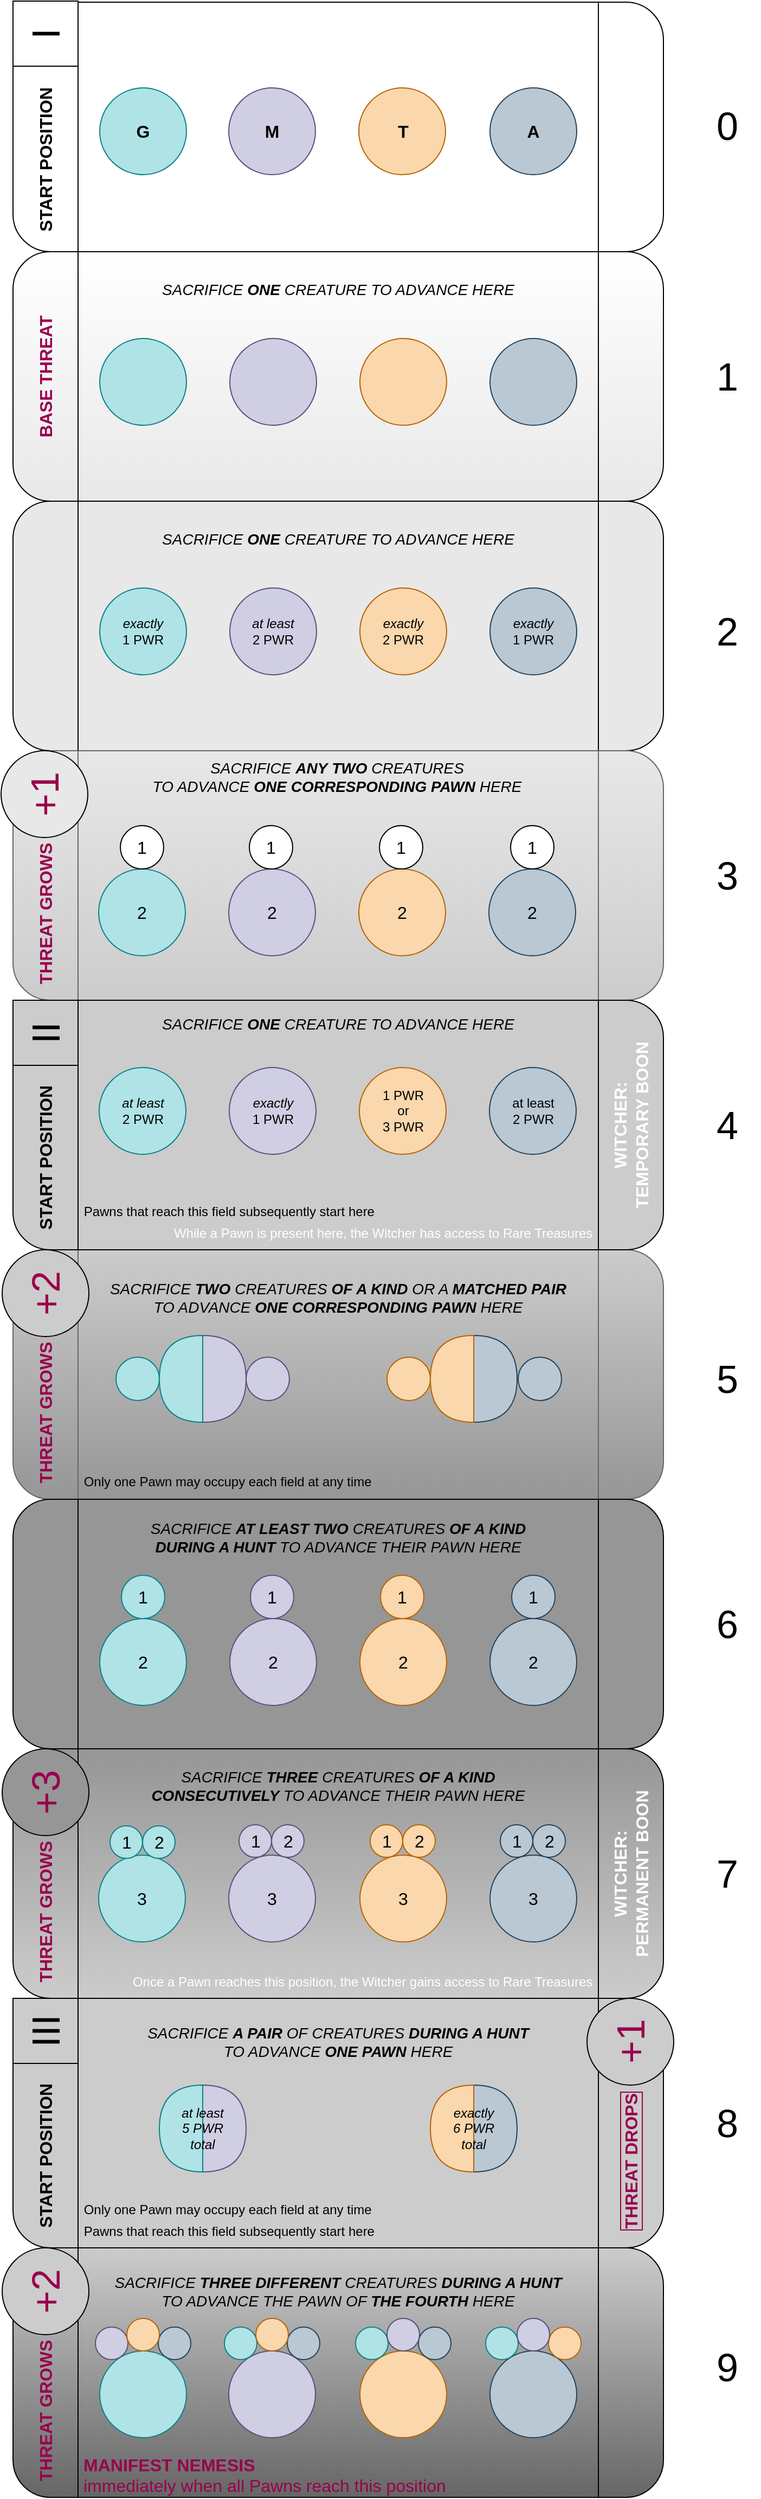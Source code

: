 <mxfile version="15.6.2" type="github">
  <diagram id="prtHgNgQTEPvFCAcTncT" name="Page-1">
    <mxGraphModel dx="813" dy="419" grid="1" gridSize="10" guides="1" tooltips="1" connect="1" arrows="1" fold="1" page="1" pageScale="1" pageWidth="827" pageHeight="1169" math="0" shadow="0">
      <root>
        <mxCell id="0" />
        <mxCell id="1" parent="0" />
        <mxCell id="g3FacJts447bwH2BUUsu-43" value="" style="shape=process;whiteSpace=wrap;html=1;backgroundOutline=1;rounded=1;" parent="1" vertex="1">
          <mxGeometry x="90" y="20" width="600" height="230" as="geometry" />
        </mxCell>
        <mxCell id="g3FacJts447bwH2BUUsu-44" value="" style="ellipse;whiteSpace=wrap;html=1;aspect=fixed;fillColor=#b0e3e6;strokeColor=#0e8088;rounded=1;" parent="1" vertex="1">
          <mxGeometry x="170" y="99" width="80" height="80" as="geometry" />
        </mxCell>
        <mxCell id="g3FacJts447bwH2BUUsu-45" value="" style="ellipse;whiteSpace=wrap;html=1;aspect=fixed;fillColor=#d0cee2;strokeColor=#56517e;rounded=1;" parent="1" vertex="1">
          <mxGeometry x="289" y="99" width="80" height="80" as="geometry" />
        </mxCell>
        <mxCell id="g3FacJts447bwH2BUUsu-46" value="" style="ellipse;whiteSpace=wrap;html=1;aspect=fixed;fillColor=#bac8d3;strokeColor=#23445d;rounded=1;" parent="1" vertex="1">
          <mxGeometry x="530" y="99" width="80" height="80" as="geometry" />
        </mxCell>
        <mxCell id="g3FacJts447bwH2BUUsu-47" value="" style="ellipse;whiteSpace=wrap;html=1;aspect=fixed;fillColor=#fad7ac;strokeColor=#b46504;rounded=1;" parent="1" vertex="1">
          <mxGeometry x="409" y="99" width="80" height="80" as="geometry" />
        </mxCell>
        <mxCell id="g3FacJts447bwH2BUUsu-50" value="&lt;b style=&quot;font-size: 16px&quot;&gt;G&lt;/b&gt;" style="text;html=1;strokeColor=none;fillColor=none;align=center;verticalAlign=middle;whiteSpace=wrap;rounded=1;fontSize=16;" parent="1" vertex="1">
          <mxGeometry x="180" y="124" width="60" height="30" as="geometry" />
        </mxCell>
        <mxCell id="g3FacJts447bwH2BUUsu-51" value="&lt;b style=&quot;font-size: 16px&quot;&gt;M&lt;/b&gt;" style="text;html=1;strokeColor=none;fillColor=none;align=center;verticalAlign=middle;whiteSpace=wrap;rounded=1;fontSize=16;" parent="1" vertex="1">
          <mxGeometry x="299" y="124" width="60" height="30" as="geometry" />
        </mxCell>
        <mxCell id="g3FacJts447bwH2BUUsu-52" value="T" style="text;html=1;strokeColor=none;fillColor=none;align=center;verticalAlign=middle;whiteSpace=wrap;fontStyle=1;rounded=1;fontSize=16;" parent="1" vertex="1">
          <mxGeometry x="420" y="124" width="60" height="30" as="geometry" />
        </mxCell>
        <mxCell id="g3FacJts447bwH2BUUsu-53" value="&lt;b style=&quot;font-size: 16px&quot;&gt;A&lt;/b&gt;" style="text;html=1;strokeColor=none;fillColor=none;align=center;verticalAlign=middle;whiteSpace=wrap;rounded=1;fontSize=16;" parent="1" vertex="1">
          <mxGeometry x="540" y="124" width="60" height="30" as="geometry" />
        </mxCell>
        <mxCell id="g3FacJts447bwH2BUUsu-56" value="" style="shape=process;whiteSpace=wrap;html=1;backgroundOutline=1;rounded=1;gradientColor=#E8E8E8;" parent="1" vertex="1">
          <mxGeometry x="90" y="250" width="600" height="230" as="geometry" />
        </mxCell>
        <mxCell id="g3FacJts447bwH2BUUsu-57" value="" style="ellipse;whiteSpace=wrap;html=1;aspect=fixed;fillColor=#b0e3e6;strokeColor=#0e8088;rounded=1;" parent="1" vertex="1">
          <mxGeometry x="170" y="330" width="80" height="80" as="geometry" />
        </mxCell>
        <mxCell id="g3FacJts447bwH2BUUsu-58" value="" style="ellipse;whiteSpace=wrap;html=1;aspect=fixed;fillColor=#d0cee2;strokeColor=#56517e;rounded=1;" parent="1" vertex="1">
          <mxGeometry x="290" y="330" width="80" height="80" as="geometry" />
        </mxCell>
        <mxCell id="g3FacJts447bwH2BUUsu-59" value="" style="ellipse;whiteSpace=wrap;html=1;aspect=fixed;fillColor=#bac8d3;strokeColor=#23445d;rounded=1;" parent="1" vertex="1">
          <mxGeometry x="530" y="330" width="80" height="80" as="geometry" />
        </mxCell>
        <mxCell id="g3FacJts447bwH2BUUsu-60" value="" style="ellipse;whiteSpace=wrap;html=1;aspect=fixed;fillColor=#fad7ac;strokeColor=#b46504;rounded=1;" parent="1" vertex="1">
          <mxGeometry x="410" y="330" width="80" height="80" as="geometry" />
        </mxCell>
        <mxCell id="g3FacJts447bwH2BUUsu-67" value="" style="shape=process;whiteSpace=wrap;html=1;backgroundOutline=1;rounded=1;fillColor=#E8E8E8;" parent="1" vertex="1">
          <mxGeometry x="90" y="480" width="600" height="230" as="geometry" />
        </mxCell>
        <mxCell id="g3FacJts447bwH2BUUsu-68" value="" style="ellipse;whiteSpace=wrap;html=1;aspect=fixed;fillColor=#b0e3e6;strokeColor=#0e8088;rounded=1;" parent="1" vertex="1">
          <mxGeometry x="170" y="560" width="80" height="80" as="geometry" />
        </mxCell>
        <mxCell id="g3FacJts447bwH2BUUsu-69" value="" style="ellipse;whiteSpace=wrap;html=1;aspect=fixed;fillColor=#d0cee2;strokeColor=#56517e;rounded=1;" parent="1" vertex="1">
          <mxGeometry x="290" y="560" width="80" height="80" as="geometry" />
        </mxCell>
        <mxCell id="g3FacJts447bwH2BUUsu-70" value="" style="ellipse;whiteSpace=wrap;html=1;aspect=fixed;fillColor=#bac8d3;strokeColor=#23445d;rounded=1;" parent="1" vertex="1">
          <mxGeometry x="530" y="560" width="80" height="80" as="geometry" />
        </mxCell>
        <mxCell id="g3FacJts447bwH2BUUsu-71" value="" style="ellipse;whiteSpace=wrap;html=1;aspect=fixed;fillColor=#fad7ac;strokeColor=#b46504;rounded=1;" parent="1" vertex="1">
          <mxGeometry x="410" y="560" width="80" height="80" as="geometry" />
        </mxCell>
        <mxCell id="g3FacJts447bwH2BUUsu-77" value="" style="shape=process;whiteSpace=wrap;html=1;backgroundOutline=1;fillColor=#e8e8e8;strokeColor=#666666;rounded=1;gradientColor=#CCCCCC;" parent="1" vertex="1">
          <mxGeometry x="90" y="710" width="600" height="230" as="geometry" />
        </mxCell>
        <mxCell id="g3FacJts447bwH2BUUsu-83" value="&lt;i style=&quot;font-size: 14px&quot;&gt;SACRIFICE &lt;b&gt;ANY&amp;nbsp;TWO &lt;/b&gt;CREATURES&lt;b&gt;&lt;br&gt;&lt;/b&gt;TO ADVANCE&amp;nbsp;&lt;b&gt;ONE CORRESPONDING PAWN&amp;nbsp;&lt;/b&gt;HERE&lt;/i&gt;" style="text;html=1;strokeColor=none;fillColor=none;align=center;verticalAlign=middle;whiteSpace=wrap;rounded=1;" parent="1" vertex="1">
          <mxGeometry x="149" y="719" width="480" height="30" as="geometry" />
        </mxCell>
        <mxCell id="g3FacJts447bwH2BUUsu-85" value="&lt;i&gt;exactly&lt;/i&gt;&lt;br&gt;1 PWR" style="text;html=1;strokeColor=none;fillColor=none;align=center;verticalAlign=middle;whiteSpace=wrap;rounded=1;" parent="1" vertex="1">
          <mxGeometry x="180" y="585" width="60" height="30" as="geometry" />
        </mxCell>
        <mxCell id="g3FacJts447bwH2BUUsu-86" value="&lt;i&gt;at least&lt;/i&gt;&lt;br&gt;2 PWR" style="text;html=1;strokeColor=none;fillColor=none;align=center;verticalAlign=middle;whiteSpace=wrap;rounded=1;" parent="1" vertex="1">
          <mxGeometry x="300" y="585" width="60" height="30" as="geometry" />
        </mxCell>
        <mxCell id="g3FacJts447bwH2BUUsu-87" value="&lt;i&gt;exactly&lt;/i&gt;&lt;br&gt;2 PWR" style="text;html=1;strokeColor=none;fillColor=none;align=center;verticalAlign=middle;whiteSpace=wrap;rounded=1;" parent="1" vertex="1">
          <mxGeometry x="420" y="585" width="60" height="30" as="geometry" />
        </mxCell>
        <mxCell id="g3FacJts447bwH2BUUsu-90" value="&lt;font style=&quot;font-size: 16px&quot; color=&quot;#99004d&quot;&gt;BASE THREAT&lt;/font&gt;" style="text;html=1;strokeColor=none;fillColor=none;align=center;verticalAlign=middle;whiteSpace=wrap;horizontal=0;fontStyle=1;rounded=1;" parent="1" vertex="1">
          <mxGeometry x="90" y="250" width="60" height="230" as="geometry" />
        </mxCell>
        <mxCell id="g3FacJts447bwH2BUUsu-97" value="" style="shape=process;whiteSpace=wrap;html=1;backgroundOutline=1;rounded=1;fillColor=#CCCCCC;strokeColor=#666666;gradientColor=#969696;" parent="1" vertex="1">
          <mxGeometry x="90" y="1170" width="600" height="230" as="geometry" />
        </mxCell>
        <mxCell id="g3FacJts447bwH2BUUsu-98" value="&lt;font style=&quot;font-size: 16px&quot;&gt;2&lt;/font&gt;" style="ellipse;whiteSpace=wrap;html=1;aspect=fixed;fillColor=#b0e3e6;strokeColor=#0e8088;rounded=1;" parent="1" vertex="1">
          <mxGeometry x="169" y="819" width="80" height="80" as="geometry" />
        </mxCell>
        <mxCell id="g3FacJts447bwH2BUUsu-99" value="&lt;font style=&quot;font-size: 16px&quot;&gt;2&lt;/font&gt;" style="ellipse;whiteSpace=wrap;html=1;aspect=fixed;fillColor=#d0cee2;strokeColor=#56517e;rounded=1;" parent="1" vertex="1">
          <mxGeometry x="289" y="819" width="80" height="80" as="geometry" />
        </mxCell>
        <mxCell id="g3FacJts447bwH2BUUsu-100" value="&lt;font style=&quot;font-size: 16px&quot;&gt;2&lt;/font&gt;" style="ellipse;whiteSpace=wrap;html=1;aspect=fixed;fillColor=#bac8d3;strokeColor=#23445d;rounded=1;" parent="1" vertex="1">
          <mxGeometry x="529" y="819" width="80" height="80" as="geometry" />
        </mxCell>
        <mxCell id="g3FacJts447bwH2BUUsu-101" value="&lt;font style=&quot;font-size: 16px&quot;&gt;2&lt;/font&gt;" style="ellipse;whiteSpace=wrap;html=1;aspect=fixed;fillColor=#fad7ac;strokeColor=#b46504;rounded=1;" parent="1" vertex="1">
          <mxGeometry x="409" y="819" width="80" height="80" as="geometry" />
        </mxCell>
        <mxCell id="g3FacJts447bwH2BUUsu-108" value="" style="shape=process;whiteSpace=wrap;html=1;backgroundOutline=1;rounded=1;fillColor=#CCCCCC;" parent="1" vertex="1">
          <mxGeometry x="90" y="940" width="600" height="230" as="geometry" />
        </mxCell>
        <mxCell id="g3FacJts447bwH2BUUsu-109" value="" style="ellipse;whiteSpace=wrap;html=1;aspect=fixed;fillColor=#b0e3e6;strokeColor=#0e8088;rounded=1;" parent="1" vertex="1">
          <mxGeometry x="169.5" y="1002" width="80" height="80" as="geometry" />
        </mxCell>
        <mxCell id="g3FacJts447bwH2BUUsu-110" value="" style="ellipse;whiteSpace=wrap;html=1;aspect=fixed;fillColor=#d0cee2;strokeColor=#56517e;rounded=1;" parent="1" vertex="1">
          <mxGeometry x="289.5" y="1002" width="80" height="80" as="geometry" />
        </mxCell>
        <mxCell id="g3FacJts447bwH2BUUsu-111" value="" style="ellipse;whiteSpace=wrap;html=1;aspect=fixed;fillColor=#bac8d3;strokeColor=#23445d;rounded=1;" parent="1" vertex="1">
          <mxGeometry x="529.5" y="1002" width="80" height="80" as="geometry" />
        </mxCell>
        <mxCell id="g3FacJts447bwH2BUUsu-112" value="1 PWR&lt;br&gt;or&lt;br&gt;3 PWR" style="ellipse;whiteSpace=wrap;html=1;aspect=fixed;fillColor=#fad7ac;strokeColor=#b46504;rounded=1;" parent="1" vertex="1">
          <mxGeometry x="409.5" y="1002" width="80" height="80" as="geometry" />
        </mxCell>
        <mxCell id="g3FacJts447bwH2BUUsu-116" value="at least&lt;br&gt;2 PWR" style="text;html=1;strokeColor=none;fillColor=none;align=center;verticalAlign=middle;whiteSpace=wrap;rounded=1;" parent="1" vertex="1">
          <mxGeometry x="539.5" y="1027" width="60" height="30" as="geometry" />
        </mxCell>
        <mxCell id="g3FacJts447bwH2BUUsu-119" value="&lt;i style=&quot;font-size: 14px&quot;&gt;SACRIFICE &lt;b&gt;ONE&lt;/b&gt; CREATURE TO ADVANCE HERE&lt;/i&gt;" style="text;html=1;strokeColor=none;fillColor=none;align=center;verticalAlign=middle;whiteSpace=wrap;rounded=1;" parent="1" vertex="1">
          <mxGeometry x="150" y="270" width="480" height="30" as="geometry" />
        </mxCell>
        <mxCell id="g3FacJts447bwH2BUUsu-121" value="" style="shape=or;whiteSpace=wrap;html=1;align=center;fillColor=#d0cee2;strokeColor=#56517e;rounded=1;" parent="1" vertex="1">
          <mxGeometry x="265" y="1249" width="40" height="80" as="geometry" />
        </mxCell>
        <mxCell id="g3FacJts447bwH2BUUsu-122" value="" style="shape=or;whiteSpace=wrap;html=1;align=center;rotation=-180;fillColor=#b0e3e6;strokeColor=#0e8088;rounded=1;" parent="1" vertex="1">
          <mxGeometry x="225" y="1249" width="40" height="80" as="geometry" />
        </mxCell>
        <mxCell id="g3FacJts447bwH2BUUsu-123" value="" style="shape=or;whiteSpace=wrap;html=1;align=center;fillColor=#bac8d3;strokeColor=#23445d;rounded=1;" parent="1" vertex="1">
          <mxGeometry x="515" y="1249" width="40" height="80" as="geometry" />
        </mxCell>
        <mxCell id="g3FacJts447bwH2BUUsu-124" value="" style="shape=or;whiteSpace=wrap;html=1;align=center;rotation=-180;fillColor=#fad7ac;strokeColor=#b46504;rounded=1;" parent="1" vertex="1">
          <mxGeometry x="475" y="1249" width="40" height="80" as="geometry" />
        </mxCell>
        <mxCell id="xXZptcnk_brkqJqVmBfV-1" value="1" style="ellipse;whiteSpace=wrap;html=1;aspect=fixed;fontSize=16;" parent="1" vertex="1">
          <mxGeometry x="189" y="779" width="40" height="40" as="geometry" />
        </mxCell>
        <mxCell id="xXZptcnk_brkqJqVmBfV-11" value="1" style="ellipse;whiteSpace=wrap;html=1;aspect=fixed;fontSize=16;" parent="1" vertex="1">
          <mxGeometry x="308" y="779" width="40" height="40" as="geometry" />
        </mxCell>
        <mxCell id="xXZptcnk_brkqJqVmBfV-13" value="1" style="ellipse;whiteSpace=wrap;html=1;aspect=fixed;fontSize=16;" parent="1" vertex="1">
          <mxGeometry x="428" y="779" width="40" height="40" as="geometry" />
        </mxCell>
        <mxCell id="xXZptcnk_brkqJqVmBfV-15" value="1" style="ellipse;whiteSpace=wrap;html=1;aspect=fixed;fontSize=16;" parent="1" vertex="1">
          <mxGeometry x="549" y="779" width="40" height="40" as="geometry" />
        </mxCell>
        <mxCell id="xXZptcnk_brkqJqVmBfV-31" value="&lt;i&gt;exactly&lt;/i&gt;&lt;br&gt;1 PWR" style="text;html=1;strokeColor=none;fillColor=none;align=center;verticalAlign=middle;whiteSpace=wrap;rounded=1;" parent="1" vertex="1">
          <mxGeometry x="540" y="585" width="60" height="30" as="geometry" />
        </mxCell>
        <mxCell id="xXZptcnk_brkqJqVmBfV-32" value="&amp;nbsp;Pawns that reach this field subsequently start here" style="text;html=1;strokeColor=none;fillColor=none;align=left;verticalAlign=middle;whiteSpace=wrap;rounded=0;fontSize=12;" parent="1" vertex="1">
          <mxGeometry x="150" y="1120" width="480" height="30" as="geometry" />
        </mxCell>
        <mxCell id="xXZptcnk_brkqJqVmBfV-33" value="&lt;i style=&quot;font-size: 14px&quot;&gt;SACRIFICE &lt;b&gt;TWO &lt;/b&gt;CREATURES &lt;b&gt;OF A KIND&lt;/b&gt; OR A &lt;b&gt;MATCHED&amp;nbsp;PAIR&lt;br&gt;&lt;/b&gt;TO ADVANCE&amp;nbsp;&lt;b&gt;ONE CORRESPONDING PAWN&lt;/b&gt; HERE&lt;br&gt;&lt;/i&gt;" style="text;html=1;strokeColor=none;fillColor=none;align=center;verticalAlign=middle;whiteSpace=wrap;rounded=1;" parent="1" vertex="1">
          <mxGeometry x="150" y="1189" width="480" height="50" as="geometry" />
        </mxCell>
        <mxCell id="xXZptcnk_brkqJqVmBfV-34" value="&lt;i&gt;at least&lt;/i&gt;&lt;br&gt;2 PWR" style="text;html=1;strokeColor=none;fillColor=none;align=center;verticalAlign=middle;whiteSpace=wrap;rounded=1;" parent="1" vertex="1">
          <mxGeometry x="179.5" y="1027" width="60" height="30" as="geometry" />
        </mxCell>
        <mxCell id="xXZptcnk_brkqJqVmBfV-35" value="&lt;i style=&quot;font-size: 14px&quot;&gt;SACRIFICE &lt;b&gt;ONE&lt;/b&gt; CREATURE TO ADVANCE HERE&lt;/i&gt;" style="text;html=1;strokeColor=none;fillColor=none;align=center;verticalAlign=middle;whiteSpace=wrap;rounded=1;" parent="1" vertex="1">
          <mxGeometry x="149.5" y="947" width="480" height="30" as="geometry" />
        </mxCell>
        <mxCell id="xXZptcnk_brkqJqVmBfV-36" value="&lt;i&gt;exactly&lt;/i&gt;&lt;br&gt;1 PWR" style="text;html=1;strokeColor=none;fillColor=none;align=center;verticalAlign=middle;whiteSpace=wrap;rounded=1;" parent="1" vertex="1">
          <mxGeometry x="299.5" y="1027" width="60" height="30" as="geometry" />
        </mxCell>
        <mxCell id="xXZptcnk_brkqJqVmBfV-40" value="&lt;font style=&quot;font-size: 16px&quot;&gt;WITCHER:&lt;br&gt;TEMPORARY BOON&lt;/font&gt;" style="text;html=1;strokeColor=none;fillColor=none;align=center;verticalAlign=middle;whiteSpace=wrap;horizontal=0;fontStyle=1;rounded=0;fontColor=#FFFFFF;" parent="1" vertex="1">
          <mxGeometry x="630" y="940" width="60" height="230" as="geometry" />
        </mxCell>
        <mxCell id="xXZptcnk_brkqJqVmBfV-41" value="While a Pawn is present here, the Witcher has access to Rare Treasures&amp;nbsp;" style="text;html=1;strokeColor=none;fillColor=none;align=right;verticalAlign=middle;whiteSpace=wrap;rounded=0;fontSize=12;fontColor=#FFFFFF;" parent="1" vertex="1">
          <mxGeometry x="150" y="1140" width="480" height="30" as="geometry" />
        </mxCell>
        <mxCell id="xXZptcnk_brkqJqVmBfV-42" value="&lt;span style=&quot;font-size: 36px&quot;&gt;0&lt;/span&gt;" style="text;html=1;strokeColor=none;fillColor=none;align=center;verticalAlign=middle;whiteSpace=wrap;rounded=0;fontSize=12;" parent="1" vertex="1">
          <mxGeometry x="719" y="119" width="60" height="30" as="geometry" />
        </mxCell>
        <mxCell id="xXZptcnk_brkqJqVmBfV-43" value="&lt;span style=&quot;font-size: 36px&quot;&gt;1&lt;/span&gt;" style="text;html=1;strokeColor=none;fillColor=none;align=center;verticalAlign=middle;whiteSpace=wrap;rounded=0;fontSize=12;" parent="1" vertex="1">
          <mxGeometry x="719" y="350" width="60" height="30" as="geometry" />
        </mxCell>
        <mxCell id="xXZptcnk_brkqJqVmBfV-44" value="&lt;span style=&quot;font-size: 36px&quot;&gt;2&lt;/span&gt;" style="text;html=1;strokeColor=none;fillColor=none;align=center;verticalAlign=middle;whiteSpace=wrap;rounded=0;fontSize=12;" parent="1" vertex="1">
          <mxGeometry x="719" y="585" width="60" height="30" as="geometry" />
        </mxCell>
        <mxCell id="xXZptcnk_brkqJqVmBfV-45" value="&lt;span style=&quot;font-size: 36px&quot;&gt;3&lt;/span&gt;" style="text;html=1;strokeColor=none;fillColor=none;align=center;verticalAlign=middle;whiteSpace=wrap;rounded=0;fontSize=12;" parent="1" vertex="1">
          <mxGeometry x="719" y="810" width="60" height="30" as="geometry" />
        </mxCell>
        <mxCell id="xXZptcnk_brkqJqVmBfV-46" value="&lt;span style=&quot;font-size: 36px&quot;&gt;4&lt;/span&gt;" style="text;html=1;strokeColor=none;fillColor=none;align=center;verticalAlign=middle;whiteSpace=wrap;rounded=0;fontSize=12;" parent="1" vertex="1">
          <mxGeometry x="719" y="1040" width="60" height="30" as="geometry" />
        </mxCell>
        <mxCell id="xXZptcnk_brkqJqVmBfV-47" value="&lt;span style=&quot;font-size: 36px&quot;&gt;5&lt;/span&gt;" style="text;html=1;strokeColor=none;fillColor=none;align=center;verticalAlign=middle;whiteSpace=wrap;rounded=0;fontSize=12;" parent="1" vertex="1">
          <mxGeometry x="719" y="1274" width="60" height="30" as="geometry" />
        </mxCell>
        <mxCell id="xXZptcnk_brkqJqVmBfV-49" value="" style="shape=process;whiteSpace=wrap;html=1;backgroundOutline=1;rounded=1;fillColor=#969696;" parent="1" vertex="1">
          <mxGeometry x="90" y="1400" width="600" height="230" as="geometry" />
        </mxCell>
        <mxCell id="xXZptcnk_brkqJqVmBfV-56" value="&lt;i style=&quot;font-size: 14px&quot;&gt;SACRIFICE &lt;b&gt;AT LEAST TWO&lt;/b&gt; CREATURES &lt;b&gt;OF A KIND&lt;/b&gt;&lt;br&gt;&lt;b&gt;DURING A HUNT&lt;/b&gt; TO ADVANCE THEIR PAWN HERE&lt;/i&gt;" style="text;html=1;strokeColor=none;fillColor=none;align=center;verticalAlign=middle;whiteSpace=wrap;rounded=1;" parent="1" vertex="1">
          <mxGeometry x="150" y="1420" width="480" height="30" as="geometry" />
        </mxCell>
        <mxCell id="xXZptcnk_brkqJqVmBfV-60" value="&lt;span style=&quot;font-size: 36px&quot;&gt;6&lt;/span&gt;" style="text;html=1;strokeColor=none;fillColor=none;align=center;verticalAlign=middle;whiteSpace=wrap;rounded=0;fontSize=12;" parent="1" vertex="1">
          <mxGeometry x="719" y="1500" width="60" height="30" as="geometry" />
        </mxCell>
        <mxCell id="xXZptcnk_brkqJqVmBfV-62" value="&amp;nbsp;Only one Pawn may occupy each field at any time" style="text;html=1;strokeColor=none;fillColor=none;align=left;verticalAlign=middle;whiteSpace=wrap;rounded=0;fontSize=12;" parent="1" vertex="1">
          <mxGeometry x="150" y="1369" width="480" height="30" as="geometry" />
        </mxCell>
        <mxCell id="xXZptcnk_brkqJqVmBfV-75" value="" style="shape=process;whiteSpace=wrap;html=1;backgroundOutline=1;rounded=1;fillColor=#969696;gradientColor=#cccccc;" parent="1" vertex="1">
          <mxGeometry x="90" y="1630" width="600" height="230" as="geometry" />
        </mxCell>
        <mxCell id="xXZptcnk_brkqJqVmBfV-84" value="&lt;font style=&quot;font-size: 16px&quot;&gt;WITCHER:&lt;br&gt;PERMANENT BOON&lt;/font&gt;" style="text;html=1;strokeColor=none;fillColor=none;align=center;verticalAlign=middle;whiteSpace=wrap;horizontal=0;fontStyle=1;rounded=0;fontColor=#FFFFFF;" parent="1" vertex="1">
          <mxGeometry x="630" y="1630" width="60" height="230" as="geometry" />
        </mxCell>
        <mxCell id="xXZptcnk_brkqJqVmBfV-85" value="Once a Pawn reaches this position, the Witcher gains access to Rare Treasures&amp;nbsp;" style="text;html=1;strokeColor=none;fillColor=none;align=right;verticalAlign=middle;whiteSpace=wrap;rounded=0;fontSize=12;fontColor=#FFFFFF;" parent="1" vertex="1">
          <mxGeometry x="150" y="1830" width="480" height="30" as="geometry" />
        </mxCell>
        <mxCell id="xXZptcnk_brkqJqVmBfV-86" value="&lt;span style=&quot;font-size: 36px&quot;&gt;7&lt;/span&gt;" style="text;html=1;strokeColor=none;fillColor=none;align=center;verticalAlign=middle;whiteSpace=wrap;rounded=0;fontSize=12;" parent="1" vertex="1">
          <mxGeometry x="719" y="1730" width="60" height="30" as="geometry" />
        </mxCell>
        <mxCell id="xXZptcnk_brkqJqVmBfV-88" value="" style="shape=process;whiteSpace=wrap;html=1;backgroundOutline=1;rounded=1;fillColor=#cccccc;" parent="1" vertex="1">
          <mxGeometry x="90" y="1860" width="600" height="230" as="geometry" />
        </mxCell>
        <mxCell id="xXZptcnk_brkqJqVmBfV-95" value="&lt;span style=&quot;font-size: 14px&quot;&gt;&lt;i&gt;SACRIFICE &lt;b&gt;A PAIR&lt;/b&gt;&amp;nbsp;OF&amp;nbsp;CREATURES &lt;b&gt;DURING A HUNT&lt;/b&gt;&lt;br&gt;TO ADVANCE &lt;b&gt;ONE PAWN&lt;/b&gt; HERE&lt;/i&gt;&lt;/span&gt;" style="text;html=1;strokeColor=none;fillColor=none;align=center;verticalAlign=middle;whiteSpace=wrap;rounded=1;" parent="1" vertex="1">
          <mxGeometry x="150" y="1885" width="480" height="30" as="geometry" />
        </mxCell>
        <mxCell id="xXZptcnk_brkqJqVmBfV-99" value="&lt;span style=&quot;font-size: 36px&quot;&gt;8&lt;/span&gt;" style="text;html=1;strokeColor=none;fillColor=none;align=center;verticalAlign=middle;whiteSpace=wrap;rounded=0;fontSize=12;" parent="1" vertex="1">
          <mxGeometry x="719" y="1960" width="60" height="30" as="geometry" />
        </mxCell>
        <mxCell id="xXZptcnk_brkqJqVmBfV-101" value="" style="shape=process;whiteSpace=wrap;html=1;backgroundOutline=1;rounded=1;fillColor=#cccccc;gradientColor=#666666;" parent="1" vertex="1">
          <mxGeometry x="90" y="2090" width="600" height="230" as="geometry" />
        </mxCell>
        <mxCell id="xXZptcnk_brkqJqVmBfV-102" value="" style="ellipse;whiteSpace=wrap;html=1;aspect=fixed;fillColor=#b0e3e6;strokeColor=#0e8088;rounded=1;" parent="1" vertex="1">
          <mxGeometry x="170" y="2185" width="80" height="80" as="geometry" />
        </mxCell>
        <mxCell id="xXZptcnk_brkqJqVmBfV-113" value="&lt;span style=&quot;font-size: 36px&quot;&gt;9&lt;/span&gt;" style="text;html=1;strokeColor=none;fillColor=none;align=center;verticalAlign=middle;whiteSpace=wrap;rounded=0;fontSize=12;" parent="1" vertex="1">
          <mxGeometry x="719" y="2185" width="60" height="30" as="geometry" />
        </mxCell>
        <mxCell id="xXZptcnk_brkqJqVmBfV-118" value="&lt;font color=&quot;#99004d&quot;&gt;+3&lt;/font&gt;" style="ellipse;whiteSpace=wrap;html=1;aspect=fixed;labelBackgroundColor=none;labelBorderColor=none;fontSize=36;fontColor=#E6E6E6;fillColor=#969696;gradientColor=none;verticalAlign=middle;horizontal=0;" parent="1" vertex="1">
          <mxGeometry x="80" y="1630" width="80" height="80" as="geometry" />
        </mxCell>
        <mxCell id="xXZptcnk_brkqJqVmBfV-120" value="&lt;font color=&quot;#99004d&quot;&gt;+2&lt;/font&gt;" style="ellipse;whiteSpace=wrap;html=1;aspect=fixed;labelBackgroundColor=none;labelBorderColor=none;fontSize=36;fontColor=#E6E6E6;fillColor=#cccccc;gradientColor=none;verticalAlign=middle;horizontal=0;" parent="1" vertex="1">
          <mxGeometry x="80" y="1170" width="80" height="80" as="geometry" />
        </mxCell>
        <mxCell id="xXZptcnk_brkqJqVmBfV-121" value="&lt;font style=&quot;font-size: 16px&quot;&gt;THREAT GROWS&lt;br&gt;&lt;/font&gt;" style="text;html=1;strokeColor=none;fillColor=none;align=center;verticalAlign=middle;whiteSpace=wrap;horizontal=0;fontStyle=1;rounded=0;fontColor=#99004D;" parent="1" vertex="1">
          <mxGeometry x="90" y="780" width="60" height="160" as="geometry" />
        </mxCell>
        <mxCell id="xXZptcnk_brkqJqVmBfV-122" value="&lt;font color=&quot;#99004d&quot;&gt;+1&lt;/font&gt;" style="ellipse;whiteSpace=wrap;html=1;aspect=fixed;labelBackgroundColor=none;labelBorderColor=none;fontSize=36;fontColor=#000000;fillColor=#e8e8e8;gradientColor=none;verticalAlign=middle;horizontal=0;" parent="1" vertex="1">
          <mxGeometry x="79" y="710" width="80" height="80" as="geometry" />
        </mxCell>
        <mxCell id="xXZptcnk_brkqJqVmBfV-126" value="&lt;font style=&quot;font-size: 16px&quot;&gt;THREAT DROPS&lt;br&gt;&lt;/font&gt;" style="text;html=1;strokeColor=none;fillColor=none;align=center;verticalAlign=middle;whiteSpace=wrap;horizontal=0;fontStyle=1;rounded=0;fontColor=#99004D;labelBorderColor=#99004D;" parent="1" vertex="1">
          <mxGeometry x="630" y="1930" width="60" height="160" as="geometry" />
        </mxCell>
        <mxCell id="xXZptcnk_brkqJqVmBfV-127" value="&lt;font color=&quot;#99004d&quot;&gt;+1&lt;/font&gt;" style="ellipse;whiteSpace=wrap;html=1;aspect=fixed;labelBackgroundColor=none;labelBorderColor=none;fontSize=36;fontColor=#E6E6E6;fillColor=#CCCCCC;gradientColor=none;verticalAlign=middle;horizontal=0;" parent="1" vertex="1">
          <mxGeometry x="619.5" y="1860" width="80" height="80" as="geometry" />
        </mxCell>
        <mxCell id="xXZptcnk_brkqJqVmBfV-129" value="&lt;font color=&quot;#99004d&quot;&gt;+2&lt;/font&gt;" style="ellipse;whiteSpace=wrap;html=1;aspect=fixed;labelBackgroundColor=none;labelBorderColor=none;fontSize=36;fontColor=#E6E6E6;fillColor=#cccccc;gradientColor=none;verticalAlign=middle;horizontal=0;" parent="1" vertex="1">
          <mxGeometry x="80" y="2090" width="80" height="80" as="geometry" />
        </mxCell>
        <mxCell id="xXZptcnk_brkqJqVmBfV-130" value="&lt;font&gt;II&lt;/font&gt;" style="whiteSpace=wrap;html=1;aspect=fixed;labelBackgroundColor=none;labelBorderColor=none;fontSize=36;fontColor=#000000;fillColor=#cccccc;gradientColor=none;verticalAlign=middle;horizontal=0;" parent="1" vertex="1">
          <mxGeometry x="90" y="940" width="60" height="60" as="geometry" />
        </mxCell>
        <mxCell id="xXZptcnk_brkqJqVmBfV-131" value="&lt;span style=&quot;font-size: 16px&quot;&gt;START POSITION&lt;/span&gt;" style="text;html=1;strokeColor=none;fillColor=none;align=center;verticalAlign=middle;whiteSpace=wrap;horizontal=0;fontStyle=1;rounded=0;fontColor=#000000;labelBackgroundColor=none;labelBorderColor=none;" parent="1" vertex="1">
          <mxGeometry x="90" y="80" width="60" height="170" as="geometry" />
        </mxCell>
        <mxCell id="xXZptcnk_brkqJqVmBfV-132" value="&lt;font&gt;I&lt;/font&gt;" style="whiteSpace=wrap;html=1;aspect=fixed;labelBackgroundColor=none;labelBorderColor=none;fontSize=36;fontColor=#000000;fillColor=#FFFFFF;gradientColor=none;verticalAlign=middle;horizontal=0;" parent="1" vertex="1">
          <mxGeometry x="90" y="19" width="60" height="60" as="geometry" />
        </mxCell>
        <mxCell id="xXZptcnk_brkqJqVmBfV-136" value="&lt;font&gt;III&lt;/font&gt;" style="whiteSpace=wrap;html=1;aspect=fixed;labelBackgroundColor=none;labelBorderColor=none;fontSize=36;fontColor=#000000;fillColor=#CCCCCC;gradientColor=none;verticalAlign=middle;horizontal=0;rounded=0;" parent="1" vertex="1">
          <mxGeometry x="90" y="1860" width="60" height="60" as="geometry" />
        </mxCell>
        <mxCell id="xXZptcnk_brkqJqVmBfV-139" value="&lt;h1 style=&quot;font-size: 16px&quot;&gt;&lt;span&gt;MANIFEST NEMESIS&lt;br&gt;&lt;div style=&quot;&quot;&gt;&lt;span style=&quot;font-weight: normal&quot;&gt;immediately when all Pawns reach this position&lt;/span&gt;&lt;/div&gt;&lt;/span&gt;&lt;/h1&gt;" style="text;html=1;strokeColor=none;fillColor=none;spacing=5;spacingTop=-20;whiteSpace=wrap;overflow=hidden;rounded=0;labelBackgroundColor=none;labelBorderColor=none;fontSize=36;fontColor=#99004D;verticalAlign=top;align=left;" parent="1" vertex="1">
          <mxGeometry x="149.5" y="2280" width="480" height="40" as="geometry" />
        </mxCell>
        <mxCell id="xXZptcnk_brkqJqVmBfV-141" value="&lt;i style=&quot;font-size: 14px&quot;&gt;SACRIFICE &lt;b&gt;THREE DIFFERENT&amp;nbsp;&lt;/b&gt;CREATURES &lt;b&gt;DURING A HUNT&lt;br&gt;&lt;/b&gt;TO ADVANCE THE PAWN OF &lt;b&gt;THE FOURTH&lt;/b&gt; HERE&lt;/i&gt;" style="text;html=1;strokeColor=none;fillColor=none;align=center;verticalAlign=middle;whiteSpace=wrap;rounded=1;" parent="1" vertex="1">
          <mxGeometry x="150" y="2115" width="480" height="30" as="geometry" />
        </mxCell>
        <mxCell id="xXZptcnk_brkqJqVmBfV-143" value="" style="ellipse;whiteSpace=wrap;html=1;aspect=fixed;labelBackgroundColor=none;labelBorderColor=none;fontSize=16;fillColor=#bac8d3;align=center;verticalAlign=middle;strokeColor=#23445d;" parent="1" vertex="1">
          <mxGeometry x="224" y="2163" width="30" height="30" as="geometry" />
        </mxCell>
        <mxCell id="xXZptcnk_brkqJqVmBfV-146" value="" style="ellipse;whiteSpace=wrap;html=1;aspect=fixed;labelBackgroundColor=none;labelBorderColor=none;fontSize=16;fillColor=#d0cee2;align=center;verticalAlign=middle;strokeColor=#56517e;" parent="1" vertex="1">
          <mxGeometry x="166" y="2163" width="30" height="30" as="geometry" />
        </mxCell>
        <mxCell id="xXZptcnk_brkqJqVmBfV-147" value="" style="ellipse;whiteSpace=wrap;html=1;aspect=fixed;labelBackgroundColor=none;labelBorderColor=none;fontSize=16;fillColor=#fad7ac;align=center;verticalAlign=middle;strokeColor=#b46504;" parent="1" vertex="1">
          <mxGeometry x="195" y="2155" width="30" height="30" as="geometry" />
        </mxCell>
        <mxCell id="xXZptcnk_brkqJqVmBfV-152" value="" style="ellipse;whiteSpace=wrap;html=1;aspect=fixed;fillColor=#d0cee2;strokeColor=#56517e;rounded=1;" parent="1" vertex="1">
          <mxGeometry x="289" y="2185" width="80" height="80" as="geometry" />
        </mxCell>
        <mxCell id="xXZptcnk_brkqJqVmBfV-153" value="" style="ellipse;whiteSpace=wrap;html=1;aspect=fixed;labelBackgroundColor=none;labelBorderColor=none;fontSize=16;fillColor=#bac8d3;align=center;verticalAlign=middle;strokeColor=#23445d;" parent="1" vertex="1">
          <mxGeometry x="343" y="2163" width="30" height="30" as="geometry" />
        </mxCell>
        <mxCell id="xXZptcnk_brkqJqVmBfV-154" value="" style="ellipse;whiteSpace=wrap;html=1;aspect=fixed;labelBackgroundColor=none;labelBorderColor=none;fontSize=16;fillColor=#b0e3e6;align=center;verticalAlign=middle;strokeColor=#0e8088;" parent="1" vertex="1">
          <mxGeometry x="285" y="2163" width="30" height="30" as="geometry" />
        </mxCell>
        <mxCell id="xXZptcnk_brkqJqVmBfV-155" value="" style="ellipse;whiteSpace=wrap;html=1;aspect=fixed;labelBackgroundColor=none;labelBorderColor=none;fontSize=16;fillColor=#fad7ac;align=center;verticalAlign=middle;strokeColor=#b46504;" parent="1" vertex="1">
          <mxGeometry x="314" y="2155" width="30" height="30" as="geometry" />
        </mxCell>
        <mxCell id="xXZptcnk_brkqJqVmBfV-156" value="" style="ellipse;whiteSpace=wrap;html=1;aspect=fixed;fillColor=#fad7ac;strokeColor=#b46504;rounded=1;" parent="1" vertex="1">
          <mxGeometry x="410" y="2185" width="80" height="80" as="geometry" />
        </mxCell>
        <mxCell id="xXZptcnk_brkqJqVmBfV-157" value="" style="ellipse;whiteSpace=wrap;html=1;aspect=fixed;labelBackgroundColor=none;labelBorderColor=none;fontSize=16;fillColor=#bac8d3;align=center;verticalAlign=middle;strokeColor=#23445d;" parent="1" vertex="1">
          <mxGeometry x="464" y="2163" width="30" height="30" as="geometry" />
        </mxCell>
        <mxCell id="xXZptcnk_brkqJqVmBfV-158" value="" style="ellipse;whiteSpace=wrap;html=1;aspect=fixed;labelBackgroundColor=none;labelBorderColor=none;fontSize=16;fillColor=#b0e3e6;align=center;verticalAlign=middle;strokeColor=#0e8088;" parent="1" vertex="1">
          <mxGeometry x="406" y="2163" width="30" height="30" as="geometry" />
        </mxCell>
        <mxCell id="xXZptcnk_brkqJqVmBfV-159" value="" style="ellipse;whiteSpace=wrap;html=1;aspect=fixed;labelBackgroundColor=none;labelBorderColor=none;fontSize=16;fillColor=#d0cee2;align=center;verticalAlign=middle;strokeColor=#56517e;" parent="1" vertex="1">
          <mxGeometry x="435" y="2155" width="30" height="30" as="geometry" />
        </mxCell>
        <mxCell id="xXZptcnk_brkqJqVmBfV-160" value="" style="ellipse;whiteSpace=wrap;html=1;aspect=fixed;fillColor=#bac8d3;strokeColor=#23445d;rounded=1;" parent="1" vertex="1">
          <mxGeometry x="530" y="2185" width="80" height="80" as="geometry" />
        </mxCell>
        <mxCell id="xXZptcnk_brkqJqVmBfV-161" value="" style="ellipse;whiteSpace=wrap;html=1;aspect=fixed;labelBackgroundColor=none;labelBorderColor=none;fontSize=16;fillColor=#fad7ac;align=center;verticalAlign=middle;strokeColor=#b46504;" parent="1" vertex="1">
          <mxGeometry x="584" y="2163" width="30" height="30" as="geometry" />
        </mxCell>
        <mxCell id="xXZptcnk_brkqJqVmBfV-162" value="" style="ellipse;whiteSpace=wrap;html=1;aspect=fixed;labelBackgroundColor=none;labelBorderColor=none;fontSize=16;fillColor=#b0e3e6;align=center;verticalAlign=middle;strokeColor=#0e8088;" parent="1" vertex="1">
          <mxGeometry x="526" y="2163" width="30" height="30" as="geometry" />
        </mxCell>
        <mxCell id="xXZptcnk_brkqJqVmBfV-163" value="" style="ellipse;whiteSpace=wrap;html=1;aspect=fixed;labelBackgroundColor=none;labelBorderColor=none;fontSize=16;fillColor=#d0cee2;align=center;verticalAlign=middle;strokeColor=#56517e;" parent="1" vertex="1">
          <mxGeometry x="555" y="2155" width="30" height="30" as="geometry" />
        </mxCell>
        <mxCell id="xXZptcnk_brkqJqVmBfV-168" value="" style="ellipse;whiteSpace=wrap;html=1;aspect=fixed;fontSize=16;fillColor=#b0e3e6;strokeColor=#0e8088;" parent="1" vertex="1">
          <mxGeometry x="185" y="1269" width="40" height="40" as="geometry" />
        </mxCell>
        <mxCell id="xXZptcnk_brkqJqVmBfV-169" value="" style="ellipse;whiteSpace=wrap;html=1;aspect=fixed;fontSize=16;fillColor=#d0cee2;strokeColor=#56517e;" parent="1" vertex="1">
          <mxGeometry x="305" y="1269" width="40" height="40" as="geometry" />
        </mxCell>
        <mxCell id="xXZptcnk_brkqJqVmBfV-170" value="" style="ellipse;whiteSpace=wrap;html=1;aspect=fixed;fontSize=16;fillColor=#fad7ac;strokeColor=#b46504;" parent="1" vertex="1">
          <mxGeometry x="435" y="1269" width="40" height="40" as="geometry" />
        </mxCell>
        <mxCell id="xXZptcnk_brkqJqVmBfV-171" value="" style="ellipse;whiteSpace=wrap;html=1;aspect=fixed;fontSize=16;fillColor=#bac8d3;strokeColor=#23445d;" parent="1" vertex="1">
          <mxGeometry x="556" y="1269" width="40" height="40" as="geometry" />
        </mxCell>
        <mxCell id="xXZptcnk_brkqJqVmBfV-172" value="&lt;span style=&quot;font-size: 16px&quot;&gt;START POSITION&lt;/span&gt;" style="text;html=1;strokeColor=none;fillColor=none;align=center;verticalAlign=middle;whiteSpace=wrap;horizontal=0;fontStyle=1;rounded=0;fontColor=#000000;labelBackgroundColor=none;labelBorderColor=none;" parent="1" vertex="1">
          <mxGeometry x="90" y="1000" width="60" height="170" as="geometry" />
        </mxCell>
        <mxCell id="xXZptcnk_brkqJqVmBfV-173" value="&lt;span style=&quot;font-size: 16px&quot;&gt;START POSITION&lt;/span&gt;" style="text;html=1;strokeColor=none;fillColor=none;align=center;verticalAlign=middle;whiteSpace=wrap;horizontal=0;fontStyle=1;rounded=0;fontColor=#000000;labelBackgroundColor=none;labelBorderColor=none;" parent="1" vertex="1">
          <mxGeometry x="90" y="1920" width="60" height="170" as="geometry" />
        </mxCell>
        <mxCell id="xXZptcnk_brkqJqVmBfV-174" value="&lt;i style=&quot;font-size: 14px&quot;&gt;SACRIFICE &lt;b&gt;ONE&lt;/b&gt; CREATURE TO ADVANCE HERE&lt;/i&gt;" style="text;html=1;strokeColor=none;fillColor=none;align=center;verticalAlign=middle;whiteSpace=wrap;rounded=1;" parent="1" vertex="1">
          <mxGeometry x="150" y="500" width="480" height="30" as="geometry" />
        </mxCell>
        <mxCell id="xXZptcnk_brkqJqVmBfV-175" value="&lt;i style=&quot;font-size: 14px&quot;&gt;SACRIFICE &lt;b&gt;THREE&amp;nbsp;&lt;/b&gt;CREATURES &lt;b&gt;OF A KIND&lt;br&gt;CONSECUTIVELY&lt;/b&gt; TO ADVANCE THEIR PAWN HERE&lt;/i&gt;" style="text;html=1;strokeColor=none;fillColor=none;align=center;verticalAlign=middle;whiteSpace=wrap;rounded=1;" parent="1" vertex="1">
          <mxGeometry x="150" y="1649" width="480" height="30" as="geometry" />
        </mxCell>
        <mxCell id="xXZptcnk_brkqJqVmBfV-176" value="" style="shape=or;whiteSpace=wrap;html=1;align=center;fillColor=#d0cee2;strokeColor=#56517e;rounded=1;" parent="1" vertex="1">
          <mxGeometry x="265" y="1940" width="40" height="80" as="geometry" />
        </mxCell>
        <mxCell id="xXZptcnk_brkqJqVmBfV-177" value="" style="shape=or;align=center;rotation=180;fillColor=#b0e3e6;strokeColor=#0e8088;rounded=1;horizontal=0;html=1;whiteSpace=wrap;" parent="1" vertex="1">
          <mxGeometry x="225" y="1940" width="40" height="80" as="geometry" />
        </mxCell>
        <mxCell id="xXZptcnk_brkqJqVmBfV-178" value="" style="shape=or;whiteSpace=wrap;html=1;align=center;fillColor=#bac8d3;strokeColor=#23445d;rounded=1;" parent="1" vertex="1">
          <mxGeometry x="515" y="1940" width="40" height="80" as="geometry" />
        </mxCell>
        <mxCell id="xXZptcnk_brkqJqVmBfV-179" value="" style="shape=or;whiteSpace=wrap;html=1;align=center;rotation=-180;fillColor=#fad7ac;strokeColor=#b46504;rounded=1;" parent="1" vertex="1">
          <mxGeometry x="475" y="1940" width="40" height="80" as="geometry" />
        </mxCell>
        <mxCell id="xXZptcnk_brkqJqVmBfV-180" value="&amp;nbsp;Only one Pawn may occupy each field at any time" style="text;html=1;strokeColor=none;fillColor=none;align=left;verticalAlign=middle;whiteSpace=wrap;rounded=0;fontSize=12;" parent="1" vertex="1">
          <mxGeometry x="150" y="2040" width="480" height="30" as="geometry" />
        </mxCell>
        <mxCell id="xXZptcnk_brkqJqVmBfV-181" value="&amp;nbsp;Pawns that reach this field subsequently start here" style="text;html=1;strokeColor=none;fillColor=none;align=left;verticalAlign=middle;whiteSpace=wrap;rounded=0;fontSize=12;" parent="1" vertex="1">
          <mxGeometry x="150" y="2060" width="480" height="30" as="geometry" />
        </mxCell>
        <mxCell id="xXZptcnk_brkqJqVmBfV-185" value="&lt;font style=&quot;font-size: 16px&quot;&gt;2&lt;/font&gt;" style="ellipse;whiteSpace=wrap;html=1;aspect=fixed;fillColor=#b0e3e6;strokeColor=#0e8088;rounded=1;" parent="1" vertex="1">
          <mxGeometry x="170" y="1510" width="80" height="80" as="geometry" />
        </mxCell>
        <mxCell id="xXZptcnk_brkqJqVmBfV-186" value="&lt;font style=&quot;font-size: 16px&quot;&gt;2&lt;/font&gt;" style="ellipse;whiteSpace=wrap;html=1;aspect=fixed;fillColor=#d0cee2;strokeColor=#56517e;rounded=1;" parent="1" vertex="1">
          <mxGeometry x="290" y="1510" width="80" height="80" as="geometry" />
        </mxCell>
        <mxCell id="xXZptcnk_brkqJqVmBfV-187" value="&lt;font style=&quot;font-size: 16px&quot;&gt;2&lt;/font&gt;" style="ellipse;whiteSpace=wrap;html=1;aspect=fixed;fillColor=#bac8d3;strokeColor=#23445d;rounded=1;" parent="1" vertex="1">
          <mxGeometry x="530" y="1510" width="80" height="80" as="geometry" />
        </mxCell>
        <mxCell id="xXZptcnk_brkqJqVmBfV-188" value="&lt;font style=&quot;font-size: 16px&quot;&gt;2&lt;/font&gt;" style="ellipse;whiteSpace=wrap;html=1;aspect=fixed;fillColor=#fad7ac;strokeColor=#b46504;rounded=1;" parent="1" vertex="1">
          <mxGeometry x="410" y="1510" width="80" height="80" as="geometry" />
        </mxCell>
        <mxCell id="xXZptcnk_brkqJqVmBfV-189" value="1" style="ellipse;whiteSpace=wrap;html=1;aspect=fixed;fontSize=16;fillColor=#b0e3e6;strokeColor=#0e8088;" parent="1" vertex="1">
          <mxGeometry x="190" y="1470" width="40" height="40" as="geometry" />
        </mxCell>
        <mxCell id="xXZptcnk_brkqJqVmBfV-190" value="1" style="ellipse;whiteSpace=wrap;html=1;aspect=fixed;fontSize=16;fillColor=#d0cee2;strokeColor=#56517e;" parent="1" vertex="1">
          <mxGeometry x="309" y="1470" width="40" height="40" as="geometry" />
        </mxCell>
        <mxCell id="xXZptcnk_brkqJqVmBfV-191" value="1" style="ellipse;whiteSpace=wrap;html=1;aspect=fixed;fontSize=16;fillColor=#fad7ac;strokeColor=#b46504;" parent="1" vertex="1">
          <mxGeometry x="429" y="1470" width="40" height="40" as="geometry" />
        </mxCell>
        <mxCell id="xXZptcnk_brkqJqVmBfV-192" value="1" style="ellipse;whiteSpace=wrap;html=1;aspect=fixed;fontSize=16;fillColor=#bac8d3;strokeColor=#23445d;" parent="1" vertex="1">
          <mxGeometry x="550" y="1470" width="40" height="40" as="geometry" />
        </mxCell>
        <mxCell id="xXZptcnk_brkqJqVmBfV-198" value="&lt;i&gt;at least&lt;br&gt;5 PWR&lt;br&gt;total&lt;br&gt;&lt;/i&gt;" style="text;html=1;strokeColor=none;fillColor=none;align=center;verticalAlign=middle;whiteSpace=wrap;rounded=1;" parent="1" vertex="1">
          <mxGeometry x="220" y="1940" width="90" height="80" as="geometry" />
        </mxCell>
        <mxCell id="xXZptcnk_brkqJqVmBfV-201" value="&lt;i&gt;exactly&lt;br&gt;6 PWR&lt;br&gt;total&lt;br&gt;&lt;/i&gt;" style="text;html=1;strokeColor=none;fillColor=none;align=center;verticalAlign=middle;whiteSpace=wrap;rounded=1;" parent="1" vertex="1">
          <mxGeometry x="470" y="1940" width="90" height="80" as="geometry" />
        </mxCell>
        <mxCell id="KG3A8D6R6zFbuDHCj5au-1" value="&lt;font style=&quot;font-size: 16px&quot;&gt;THREAT GROWS&lt;br&gt;&lt;/font&gt;" style="text;html=1;strokeColor=none;fillColor=none;align=center;verticalAlign=middle;whiteSpace=wrap;horizontal=0;fontStyle=1;rounded=0;fontColor=#99004D;" vertex="1" parent="1">
          <mxGeometry x="90" y="1240" width="60" height="160" as="geometry" />
        </mxCell>
        <mxCell id="KG3A8D6R6zFbuDHCj5au-2" value="&lt;font style=&quot;font-size: 16px&quot;&gt;THREAT GROWS&lt;br&gt;&lt;/font&gt;" style="text;html=1;strokeColor=none;fillColor=none;align=center;verticalAlign=middle;whiteSpace=wrap;horizontal=0;fontStyle=1;rounded=0;fontColor=#99004D;" vertex="1" parent="1">
          <mxGeometry x="90" y="1700" width="60" height="160" as="geometry" />
        </mxCell>
        <mxCell id="KG3A8D6R6zFbuDHCj5au-3" value="&lt;font style=&quot;font-size: 16px&quot;&gt;THREAT GROWS&lt;br&gt;&lt;/font&gt;" style="text;html=1;strokeColor=none;fillColor=none;align=center;verticalAlign=middle;whiteSpace=wrap;horizontal=0;fontStyle=1;rounded=0;fontColor=#99004D;" vertex="1" parent="1">
          <mxGeometry x="90" y="2160" width="60" height="160" as="geometry" />
        </mxCell>
        <mxCell id="KG3A8D6R6zFbuDHCj5au-18" value="&lt;font style=&quot;font-size: 16px&quot;&gt;3&lt;/font&gt;" style="ellipse;whiteSpace=wrap;html=1;aspect=fixed;fillColor=#b0e3e6;strokeColor=#0e8088;rounded=1;" vertex="1" parent="1">
          <mxGeometry x="169" y="1728" width="80" height="80" as="geometry" />
        </mxCell>
        <mxCell id="KG3A8D6R6zFbuDHCj5au-19" value="2" style="ellipse;whiteSpace=wrap;html=1;aspect=fixed;labelBackgroundColor=none;labelBorderColor=none;fontSize=16;fillColor=#b0e3e6;align=center;verticalAlign=middle;strokeColor=#0e8088;" vertex="1" parent="1">
          <mxGeometry x="209.5" y="1701" width="30" height="30" as="geometry" />
        </mxCell>
        <mxCell id="KG3A8D6R6zFbuDHCj5au-20" value="1" style="ellipse;whiteSpace=wrap;html=1;aspect=fixed;labelBackgroundColor=none;labelBorderColor=none;fontSize=16;fillColor=#b0e3e6;align=center;verticalAlign=middle;strokeColor=#0e8088;" vertex="1" parent="1">
          <mxGeometry x="179.5" y="1701" width="30" height="30" as="geometry" />
        </mxCell>
        <mxCell id="KG3A8D6R6zFbuDHCj5au-34" value="&lt;font style=&quot;font-size: 16px&quot;&gt;3&lt;/font&gt;" style="ellipse;whiteSpace=wrap;html=1;aspect=fixed;fillColor=#d0cee2;strokeColor=#56517e;rounded=1;" vertex="1" parent="1">
          <mxGeometry x="289" y="1728" width="80" height="80" as="geometry" />
        </mxCell>
        <mxCell id="KG3A8D6R6zFbuDHCj5au-35" value="2" style="ellipse;whiteSpace=wrap;html=1;aspect=fixed;labelBackgroundColor=none;labelBorderColor=none;fontSize=16;fillColor=#d0cee2;align=center;verticalAlign=middle;strokeColor=#56517e;" vertex="1" parent="1">
          <mxGeometry x="328.5" y="1700" width="30" height="30" as="geometry" />
        </mxCell>
        <mxCell id="KG3A8D6R6zFbuDHCj5au-36" value="1" style="ellipse;whiteSpace=wrap;html=1;aspect=fixed;labelBackgroundColor=none;labelBorderColor=none;fontSize=16;fillColor=#d0cee2;align=center;verticalAlign=middle;strokeColor=#56517e;" vertex="1" parent="1">
          <mxGeometry x="298.5" y="1700" width="30" height="30" as="geometry" />
        </mxCell>
        <mxCell id="KG3A8D6R6zFbuDHCj5au-37" value="&lt;font style=&quot;font-size: 16px&quot;&gt;3&lt;/font&gt;" style="ellipse;whiteSpace=wrap;html=1;aspect=fixed;fillColor=#fad7ac;strokeColor=#b46504;rounded=1;" vertex="1" parent="1">
          <mxGeometry x="410" y="1728" width="80" height="80" as="geometry" />
        </mxCell>
        <mxCell id="KG3A8D6R6zFbuDHCj5au-38" value="2" style="ellipse;whiteSpace=wrap;html=1;aspect=fixed;labelBackgroundColor=none;labelBorderColor=none;fontSize=16;fillColor=#fad7ac;align=center;verticalAlign=middle;strokeColor=#b46504;" vertex="1" parent="1">
          <mxGeometry x="449.5" y="1700" width="30" height="30" as="geometry" />
        </mxCell>
        <mxCell id="KG3A8D6R6zFbuDHCj5au-39" value="1" style="ellipse;whiteSpace=wrap;html=1;aspect=fixed;labelBackgroundColor=none;labelBorderColor=none;fontSize=16;fillColor=#fad7ac;align=center;verticalAlign=middle;strokeColor=#b46504;" vertex="1" parent="1">
          <mxGeometry x="419.5" y="1700" width="30" height="30" as="geometry" />
        </mxCell>
        <mxCell id="KG3A8D6R6zFbuDHCj5au-40" value="&lt;font style=&quot;font-size: 16px&quot;&gt;3&lt;/font&gt;" style="ellipse;whiteSpace=wrap;html=1;aspect=fixed;fillColor=#bac8d3;strokeColor=#23445d;rounded=1;" vertex="1" parent="1">
          <mxGeometry x="530" y="1728" width="80" height="80" as="geometry" />
        </mxCell>
        <mxCell id="KG3A8D6R6zFbuDHCj5au-41" value="2" style="ellipse;whiteSpace=wrap;html=1;aspect=fixed;labelBackgroundColor=none;labelBorderColor=none;fontSize=16;fillColor=#bac8d3;align=center;verticalAlign=middle;strokeColor=#23445d;" vertex="1" parent="1">
          <mxGeometry x="569.5" y="1700" width="30" height="30" as="geometry" />
        </mxCell>
        <mxCell id="KG3A8D6R6zFbuDHCj5au-42" value="1" style="ellipse;whiteSpace=wrap;html=1;aspect=fixed;labelBackgroundColor=none;labelBorderColor=none;fontSize=16;fillColor=#bac8d3;align=center;verticalAlign=middle;strokeColor=#23445d;" vertex="1" parent="1">
          <mxGeometry x="539.5" y="1700" width="30" height="30" as="geometry" />
        </mxCell>
      </root>
    </mxGraphModel>
  </diagram>
</mxfile>
